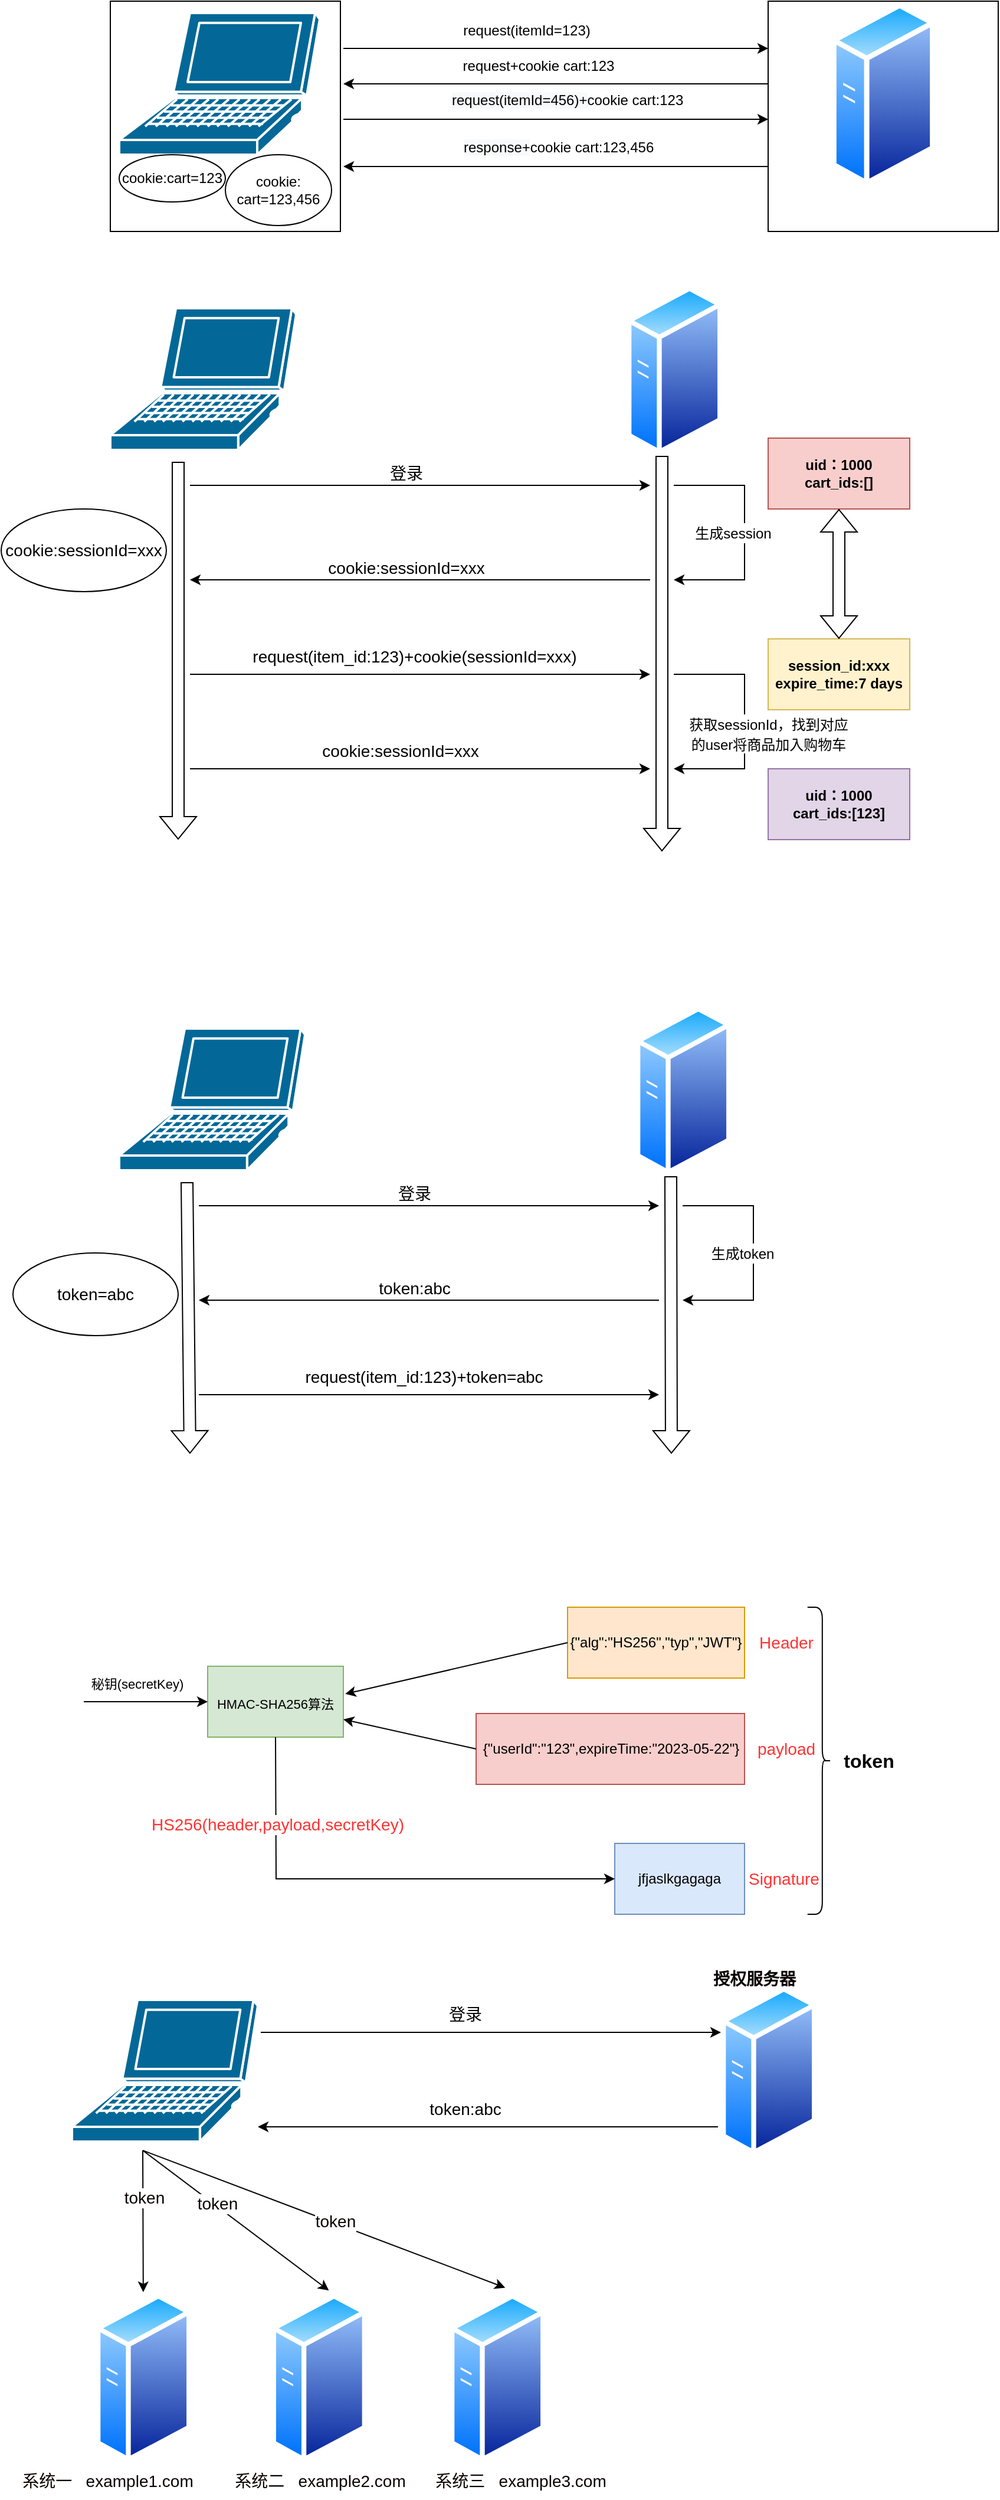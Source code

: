 <mxfile version="20.8.3" type="github">
  <diagram id="AxvfqQBkXuLkjV5kiNy3" name="第 1 页">
    <mxGraphModel dx="1004" dy="581" grid="1" gridSize="10" guides="1" tooltips="1" connect="1" arrows="1" fold="1" page="1" pageScale="1" pageWidth="3300" pageHeight="4681" math="0" shadow="0">
      <root>
        <mxCell id="0" />
        <mxCell id="1" parent="0" />
        <mxCell id="vI8mjSYlIr3I6FUI2Gwt-2" value="" style="whiteSpace=wrap;html=1;aspect=fixed;" parent="1" vertex="1">
          <mxGeometry x="1300" y="110" width="195" height="195" as="geometry" />
        </mxCell>
        <mxCell id="vI8mjSYlIr3I6FUI2Gwt-1" value="" style="whiteSpace=wrap;html=1;aspect=fixed;" parent="1" vertex="1">
          <mxGeometry x="742.5" y="110" width="195" height="195" as="geometry" />
        </mxCell>
        <mxCell id="3f_2mbdI85duninYhN_O-1" value="" style="shape=mxgraph.cisco.computers_and_peripherals.laptop;sketch=0;html=1;pointerEvents=1;dashed=0;fillColor=#036897;strokeColor=#ffffff;strokeWidth=2;verticalLabelPosition=bottom;verticalAlign=top;align=center;outlineConnect=0;" parent="1" vertex="1">
          <mxGeometry x="750" y="120" width="170" height="120" as="geometry" />
        </mxCell>
        <mxCell id="3f_2mbdI85duninYhN_O-2" value="" style="aspect=fixed;perimeter=ellipsePerimeter;html=1;align=center;shadow=0;dashed=0;spacingTop=3;image;image=img/lib/active_directory/generic_server.svg;" parent="1" vertex="1">
          <mxGeometry x="1353.4" y="110" width="88.2" height="157.5" as="geometry" />
        </mxCell>
        <mxCell id="3f_2mbdI85duninYhN_O-3" value="" style="endArrow=classic;html=1;rounded=0;" parent="1" edge="1">
          <mxGeometry relative="1" as="geometry">
            <mxPoint x="940" y="150" as="sourcePoint" />
            <mxPoint x="1300" y="150" as="targetPoint" />
          </mxGeometry>
        </mxCell>
        <mxCell id="3f_2mbdI85duninYhN_O-4" value="" style="endArrow=classic;html=1;rounded=0;" parent="1" edge="1">
          <mxGeometry relative="1" as="geometry">
            <mxPoint x="1300" y="180" as="sourcePoint" />
            <mxPoint x="940" y="180" as="targetPoint" />
          </mxGeometry>
        </mxCell>
        <mxCell id="3f_2mbdI85duninYhN_O-5" value="" style="endArrow=classic;html=1;rounded=0;" parent="1" edge="1">
          <mxGeometry relative="1" as="geometry">
            <mxPoint x="940" y="210" as="sourcePoint" />
            <mxPoint x="1300" y="210" as="targetPoint" />
          </mxGeometry>
        </mxCell>
        <mxCell id="3f_2mbdI85duninYhN_O-6" value="" style="endArrow=classic;html=1;rounded=0;exitX=0;exitY=0.718;exitDx=0;exitDy=0;exitPerimeter=0;" parent="1" source="vI8mjSYlIr3I6FUI2Gwt-2" edge="1">
          <mxGeometry relative="1" as="geometry">
            <mxPoint x="1300" y="260" as="sourcePoint" />
            <mxPoint x="940" y="250" as="targetPoint" />
          </mxGeometry>
        </mxCell>
        <mxCell id="3f_2mbdI85duninYhN_O-7" value="request(itemId=123)" style="text;html=1;align=center;verticalAlign=middle;resizable=0;points=[];autosize=1;strokeColor=none;fillColor=none;" parent="1" vertex="1">
          <mxGeometry x="1030" y="120" width="130" height="30" as="geometry" />
        </mxCell>
        <mxCell id="3f_2mbdI85duninYhN_O-8" value="request+cookie cart:123" style="text;html=1;align=center;verticalAlign=middle;resizable=0;points=[];autosize=1;strokeColor=none;fillColor=none;" parent="1" vertex="1">
          <mxGeometry x="1030" y="150" width="150" height="30" as="geometry" />
        </mxCell>
        <mxCell id="3f_2mbdI85duninYhN_O-9" value="&lt;span style=&quot;color: rgb(0, 0, 0); font-family: Helvetica; font-size: 12px; font-style: normal; font-variant-ligatures: normal; font-variant-caps: normal; font-weight: 400; letter-spacing: normal; orphans: 2; text-align: center; text-indent: 0px; text-transform: none; widows: 2; word-spacing: 0px; -webkit-text-stroke-width: 0px; background-color: rgb(248, 249, 250); text-decoration-thickness: initial; text-decoration-style: initial; text-decoration-color: initial; float: none; display: inline !important;&quot;&gt;request(itemId=456)+&lt;/span&gt;&lt;span style=&quot;text-align: center;&quot;&gt;cookie cart:123&lt;/span&gt;" style="text;whiteSpace=wrap;html=1;" parent="1" vertex="1">
          <mxGeometry x="1030" y="180" width="230" height="40" as="geometry" />
        </mxCell>
        <mxCell id="3f_2mbdI85duninYhN_O-10" value="&lt;span style=&quot;color: rgb(0, 0, 0); font-family: Helvetica; font-size: 12px; font-style: normal; font-variant-ligatures: normal; font-variant-caps: normal; font-weight: 400; letter-spacing: normal; orphans: 2; text-align: center; text-indent: 0px; text-transform: none; widows: 2; word-spacing: 0px; -webkit-text-stroke-width: 0px; background-color: rgb(248, 249, 250); text-decoration-thickness: initial; text-decoration-style: initial; text-decoration-color: initial; float: none; display: inline !important;&quot;&gt;response+&lt;/span&gt;&lt;span style=&quot;text-align: center;&quot;&gt;cookie cart:123,456&lt;/span&gt;" style="text;whiteSpace=wrap;html=1;" parent="1" vertex="1">
          <mxGeometry x="1040" y="220" width="230" height="40" as="geometry" />
        </mxCell>
        <mxCell id="vI8mjSYlIr3I6FUI2Gwt-3" value="cookie:cart=123" style="ellipse;whiteSpace=wrap;html=1;" parent="1" vertex="1">
          <mxGeometry x="750" y="240" width="90" height="40" as="geometry" />
        </mxCell>
        <mxCell id="vI8mjSYlIr3I6FUI2Gwt-4" value="cookie:&lt;br&gt;cart=123,456" style="ellipse;whiteSpace=wrap;html=1;" parent="1" vertex="1">
          <mxGeometry x="840" y="240" width="90" height="60" as="geometry" />
        </mxCell>
        <mxCell id="vI8mjSYlIr3I6FUI2Gwt-5" value="" style="shape=mxgraph.cisco.computers_and_peripherals.laptop;sketch=0;html=1;pointerEvents=1;dashed=0;fillColor=#036897;strokeColor=#ffffff;strokeWidth=2;verticalLabelPosition=bottom;verticalAlign=top;align=center;outlineConnect=0;" parent="1" vertex="1">
          <mxGeometry x="742.5" y="370" width="157.5" height="120" as="geometry" />
        </mxCell>
        <mxCell id="vI8mjSYlIr3I6FUI2Gwt-8" value="" style="aspect=fixed;perimeter=ellipsePerimeter;html=1;align=center;shadow=0;dashed=0;spacingTop=3;image;image=img/lib/active_directory/generic_server.svg;" parent="1" vertex="1">
          <mxGeometry x="1180" y="350" width="81.2" height="145" as="geometry" />
        </mxCell>
        <mxCell id="vI8mjSYlIr3I6FUI2Gwt-9" value="" style="shape=flexArrow;endArrow=classic;html=1;rounded=0;" parent="1" edge="1">
          <mxGeometry width="50" height="50" relative="1" as="geometry">
            <mxPoint x="800" y="500" as="sourcePoint" />
            <mxPoint x="800" y="820" as="targetPoint" />
          </mxGeometry>
        </mxCell>
        <mxCell id="vI8mjSYlIr3I6FUI2Gwt-10" value="" style="shape=flexArrow;endArrow=classic;html=1;rounded=0;" parent="1" edge="1">
          <mxGeometry width="50" height="50" relative="1" as="geometry">
            <mxPoint x="1210" y="495" as="sourcePoint" />
            <mxPoint x="1210" y="830" as="targetPoint" />
          </mxGeometry>
        </mxCell>
        <mxCell id="vI8mjSYlIr3I6FUI2Gwt-11" value="" style="endArrow=classic;html=1;rounded=0;" parent="1" edge="1">
          <mxGeometry width="50" height="50" relative="1" as="geometry">
            <mxPoint x="810" y="520" as="sourcePoint" />
            <mxPoint x="1200" y="520" as="targetPoint" />
          </mxGeometry>
        </mxCell>
        <mxCell id="vI8mjSYlIr3I6FUI2Gwt-12" value="&lt;font style=&quot;font-size: 14px;&quot;&gt;登录&lt;/font&gt;" style="text;html=1;align=center;verticalAlign=middle;resizable=0;points=[];autosize=1;strokeColor=none;fillColor=none;" parent="1" vertex="1">
          <mxGeometry x="967.5" y="495" width="50" height="30" as="geometry" />
        </mxCell>
        <mxCell id="vI8mjSYlIr3I6FUI2Gwt-13" value="&lt;b&gt;uid：1000&lt;br&gt;cart_ids:[]&lt;/b&gt;" style="rounded=0;whiteSpace=wrap;html=1;fillColor=#f8cecc;strokeColor=#b85450;" parent="1" vertex="1">
          <mxGeometry x="1300" y="480" width="120" height="60" as="geometry" />
        </mxCell>
        <mxCell id="vI8mjSYlIr3I6FUI2Gwt-14" value="&lt;b&gt;session_id:xxx&lt;br&gt;expire_time:7 days&lt;/b&gt;" style="rounded=0;whiteSpace=wrap;html=1;fillColor=#fff2cc;strokeColor=#d6b656;" parent="1" vertex="1">
          <mxGeometry x="1300" y="650" width="120" height="60" as="geometry" />
        </mxCell>
        <mxCell id="vI8mjSYlIr3I6FUI2Gwt-15" value="" style="shape=flexArrow;endArrow=classic;startArrow=classic;html=1;rounded=0;exitX=0.5;exitY=0;exitDx=0;exitDy=0;entryX=0.5;entryY=1;entryDx=0;entryDy=0;" parent="1" source="vI8mjSYlIr3I6FUI2Gwt-14" target="vI8mjSYlIr3I6FUI2Gwt-13" edge="1">
          <mxGeometry width="100" height="100" relative="1" as="geometry">
            <mxPoint x="1320" y="670" as="sourcePoint" />
            <mxPoint x="1360" y="560" as="targetPoint" />
          </mxGeometry>
        </mxCell>
        <mxCell id="vI8mjSYlIr3I6FUI2Gwt-16" value="" style="endArrow=classic;html=1;rounded=0;" parent="1" edge="1">
          <mxGeometry width="50" height="50" relative="1" as="geometry">
            <mxPoint x="1200" y="600" as="sourcePoint" />
            <mxPoint x="810" y="600" as="targetPoint" />
          </mxGeometry>
        </mxCell>
        <mxCell id="vI8mjSYlIr3I6FUI2Gwt-17" value="&lt;font style=&quot;font-size: 14px;&quot;&gt;cookie:sessionId=xxx&lt;/font&gt;" style="text;html=1;align=center;verticalAlign=middle;resizable=0;points=[];autosize=1;strokeColor=none;fillColor=none;" parent="1" vertex="1">
          <mxGeometry x="912.5" y="575" width="160" height="30" as="geometry" />
        </mxCell>
        <mxCell id="vI8mjSYlIr3I6FUI2Gwt-18" value="cookie:sessionId=xxx" style="ellipse;whiteSpace=wrap;html=1;fontSize=14;" parent="1" vertex="1">
          <mxGeometry x="650" y="540" width="140" height="70" as="geometry" />
        </mxCell>
        <mxCell id="vI8mjSYlIr3I6FUI2Gwt-19" value="" style="endArrow=classic;html=1;rounded=0;fontSize=14;" parent="1" edge="1">
          <mxGeometry width="50" height="50" relative="1" as="geometry">
            <mxPoint x="810" y="680" as="sourcePoint" />
            <mxPoint x="1200" y="680" as="targetPoint" />
          </mxGeometry>
        </mxCell>
        <mxCell id="vI8mjSYlIr3I6FUI2Gwt-20" value="request(item_id:123)+cookie(sessionId=xxx)" style="text;html=1;align=center;verticalAlign=middle;resizable=0;points=[];autosize=1;strokeColor=none;fillColor=none;fontSize=14;" parent="1" vertex="1">
          <mxGeometry x="850" y="650" width="300" height="30" as="geometry" />
        </mxCell>
        <mxCell id="vI8mjSYlIr3I6FUI2Gwt-22" value="" style="endArrow=classic;html=1;rounded=0;fontSize=14;" parent="1" edge="1">
          <mxGeometry width="50" height="50" relative="1" as="geometry">
            <mxPoint x="1220" y="520" as="sourcePoint" />
            <mxPoint x="1220" y="600" as="targetPoint" />
            <Array as="points">
              <mxPoint x="1280" y="520" />
              <mxPoint x="1280" y="600" />
            </Array>
          </mxGeometry>
        </mxCell>
        <mxCell id="vI8mjSYlIr3I6FUI2Gwt-23" value="&lt;font style=&quot;font-size: 12px;&quot;&gt;生成session&lt;/font&gt;" style="edgeLabel;html=1;align=center;verticalAlign=middle;resizable=0;points=[];fontSize=14;" parent="vI8mjSYlIr3I6FUI2Gwt-22" vertex="1" connectable="0">
          <mxGeometry x="0.182" y="3" relative="1" as="geometry">
            <mxPoint x="-13" y="-18" as="offset" />
          </mxGeometry>
        </mxCell>
        <mxCell id="vI8mjSYlIr3I6FUI2Gwt-25" value="" style="endArrow=classic;html=1;rounded=0;fontSize=14;" parent="1" edge="1">
          <mxGeometry width="50" height="50" relative="1" as="geometry">
            <mxPoint x="810" y="760" as="sourcePoint" />
            <mxPoint x="1200" y="760" as="targetPoint" />
          </mxGeometry>
        </mxCell>
        <mxCell id="vI8mjSYlIr3I6FUI2Gwt-26" value="cookie:sessionId=xxx" style="text;html=1;align=center;verticalAlign=middle;resizable=0;points=[];autosize=1;strokeColor=none;fillColor=none;fontSize=14;" parent="1" vertex="1">
          <mxGeometry x="907.5" y="730" width="160" height="30" as="geometry" />
        </mxCell>
        <mxCell id="vI8mjSYlIr3I6FUI2Gwt-27" value="" style="endArrow=classic;html=1;rounded=0;fontSize=14;" parent="1" edge="1">
          <mxGeometry width="50" height="50" relative="1" as="geometry">
            <mxPoint x="1220" y="680" as="sourcePoint" />
            <mxPoint x="1220" y="760" as="targetPoint" />
            <Array as="points">
              <mxPoint x="1280" y="680" />
              <mxPoint x="1280" y="760" />
            </Array>
          </mxGeometry>
        </mxCell>
        <mxCell id="vI8mjSYlIr3I6FUI2Gwt-28" value="&lt;font style=&quot;font-size: 12px;&quot;&gt;获取sessionId，找到对应&lt;br&gt;的user将商品加入购物车&lt;/font&gt;" style="edgeLabel;html=1;align=center;verticalAlign=middle;resizable=0;points=[];fontSize=14;" parent="vI8mjSYlIr3I6FUI2Gwt-27" vertex="1" connectable="0">
          <mxGeometry x="0.182" y="3" relative="1" as="geometry">
            <mxPoint x="17" y="-8" as="offset" />
          </mxGeometry>
        </mxCell>
        <mxCell id="vI8mjSYlIr3I6FUI2Gwt-29" value="&lt;b style=&quot;border-color: var(--border-color);&quot;&gt;uid：1000&lt;br style=&quot;border-color: var(--border-color);&quot;&gt;cart_ids:[123]&lt;/b&gt;" style="rounded=0;whiteSpace=wrap;html=1;fillColor=#e1d5e7;strokeColor=#9673a6;" parent="1" vertex="1">
          <mxGeometry x="1300" y="760" width="120" height="60" as="geometry" />
        </mxCell>
        <mxCell id="amYC__0B2uBA5p-aFP90-1" value="" style="shape=mxgraph.cisco.computers_and_peripherals.laptop;sketch=0;html=1;pointerEvents=1;dashed=0;fillColor=#036897;strokeColor=#ffffff;strokeWidth=2;verticalLabelPosition=bottom;verticalAlign=top;align=center;outlineConnect=0;" vertex="1" parent="1">
          <mxGeometry x="750" y="980" width="157.5" height="120" as="geometry" />
        </mxCell>
        <mxCell id="amYC__0B2uBA5p-aFP90-2" value="" style="aspect=fixed;perimeter=ellipsePerimeter;html=1;align=center;shadow=0;dashed=0;spacingTop=3;image;image=img/lib/active_directory/generic_server.svg;" vertex="1" parent="1">
          <mxGeometry x="1187.5" y="960" width="81.2" height="145" as="geometry" />
        </mxCell>
        <mxCell id="amYC__0B2uBA5p-aFP90-3" value="" style="shape=flexArrow;endArrow=classic;html=1;rounded=0;" edge="1" parent="1">
          <mxGeometry width="50" height="50" relative="1" as="geometry">
            <mxPoint x="807.5" y="1110" as="sourcePoint" />
            <mxPoint x="810" y="1340" as="targetPoint" />
          </mxGeometry>
        </mxCell>
        <mxCell id="amYC__0B2uBA5p-aFP90-4" value="" style="shape=flexArrow;endArrow=classic;html=1;rounded=0;" edge="1" parent="1">
          <mxGeometry width="50" height="50" relative="1" as="geometry">
            <mxPoint x="1217.5" y="1105" as="sourcePoint" />
            <mxPoint x="1218" y="1340" as="targetPoint" />
          </mxGeometry>
        </mxCell>
        <mxCell id="amYC__0B2uBA5p-aFP90-5" value="" style="endArrow=classic;html=1;rounded=0;" edge="1" parent="1">
          <mxGeometry width="50" height="50" relative="1" as="geometry">
            <mxPoint x="817.5" y="1130" as="sourcePoint" />
            <mxPoint x="1207.5" y="1130" as="targetPoint" />
          </mxGeometry>
        </mxCell>
        <mxCell id="amYC__0B2uBA5p-aFP90-6" value="&lt;font style=&quot;font-size: 14px;&quot;&gt;登录&lt;/font&gt;" style="text;html=1;align=center;verticalAlign=middle;resizable=0;points=[];autosize=1;strokeColor=none;fillColor=none;" vertex="1" parent="1">
          <mxGeometry x="975" y="1105" width="50" height="30" as="geometry" />
        </mxCell>
        <mxCell id="amYC__0B2uBA5p-aFP90-10" value="" style="endArrow=classic;html=1;rounded=0;" edge="1" parent="1">
          <mxGeometry width="50" height="50" relative="1" as="geometry">
            <mxPoint x="1207.5" y="1210" as="sourcePoint" />
            <mxPoint x="817.5" y="1210" as="targetPoint" />
          </mxGeometry>
        </mxCell>
        <mxCell id="amYC__0B2uBA5p-aFP90-11" value="&lt;font style=&quot;font-size: 14px;&quot;&gt;token:abc&lt;/font&gt;" style="text;html=1;align=center;verticalAlign=middle;resizable=0;points=[];autosize=1;strokeColor=none;fillColor=none;" vertex="1" parent="1">
          <mxGeometry x="960" y="1185" width="80" height="30" as="geometry" />
        </mxCell>
        <mxCell id="amYC__0B2uBA5p-aFP90-12" value="" style="endArrow=classic;html=1;rounded=0;fontSize=14;" edge="1" parent="1">
          <mxGeometry width="50" height="50" relative="1" as="geometry">
            <mxPoint x="817.5" y="1290" as="sourcePoint" />
            <mxPoint x="1207.5" y="1290" as="targetPoint" />
          </mxGeometry>
        </mxCell>
        <mxCell id="amYC__0B2uBA5p-aFP90-13" value="request(item_id:123)+token=abc" style="text;html=1;align=center;verticalAlign=middle;resizable=0;points=[];autosize=1;strokeColor=none;fillColor=none;fontSize=14;" vertex="1" parent="1">
          <mxGeometry x="892.5" y="1260" width="230" height="30" as="geometry" />
        </mxCell>
        <mxCell id="amYC__0B2uBA5p-aFP90-14" value="" style="endArrow=classic;html=1;rounded=0;fontSize=14;" edge="1" parent="1">
          <mxGeometry width="50" height="50" relative="1" as="geometry">
            <mxPoint x="1227.5" y="1130" as="sourcePoint" />
            <mxPoint x="1227.5" y="1210" as="targetPoint" />
            <Array as="points">
              <mxPoint x="1287.5" y="1130" />
              <mxPoint x="1287.5" y="1210" />
            </Array>
          </mxGeometry>
        </mxCell>
        <mxCell id="amYC__0B2uBA5p-aFP90-15" value="&lt;font style=&quot;font-size: 12px;&quot;&gt;生成token&lt;/font&gt;" style="edgeLabel;html=1;align=center;verticalAlign=middle;resizable=0;points=[];fontSize=14;" vertex="1" connectable="0" parent="amYC__0B2uBA5p-aFP90-14">
          <mxGeometry x="0.182" y="3" relative="1" as="geometry">
            <mxPoint x="-13" y="-18" as="offset" />
          </mxGeometry>
        </mxCell>
        <mxCell id="amYC__0B2uBA5p-aFP90-24" value="token=abc" style="ellipse;whiteSpace=wrap;html=1;fontSize=14;" vertex="1" parent="1">
          <mxGeometry x="660" y="1170" width="140" height="70" as="geometry" />
        </mxCell>
        <mxCell id="amYC__0B2uBA5p-aFP90-25" value="{&quot;alg&quot;:&quot;HS256&quot;,&quot;typ&quot;,&quot;JWT&quot;}" style="rounded=0;whiteSpace=wrap;html=1;fillColor=#ffe6cc;strokeColor=#d79b00;" vertex="1" parent="1">
          <mxGeometry x="1130" y="1470" width="150" height="60" as="geometry" />
        </mxCell>
        <mxCell id="amYC__0B2uBA5p-aFP90-26" value="jfjaslkgagaga" style="rounded=0;whiteSpace=wrap;html=1;fillColor=#dae8fc;strokeColor=#6c8ebf;" vertex="1" parent="1">
          <mxGeometry x="1170" y="1670" width="110" height="60" as="geometry" />
        </mxCell>
        <mxCell id="amYC__0B2uBA5p-aFP90-27" value="{&quot;userId&quot;:&quot;123&quot;,expireTime:&quot;2023-05-22&quot;}" style="rounded=0;whiteSpace=wrap;html=1;fillColor=#f8cecc;strokeColor=#b85450;" vertex="1" parent="1">
          <mxGeometry x="1052.5" y="1560" width="227.5" height="60" as="geometry" />
        </mxCell>
        <mxCell id="amYC__0B2uBA5p-aFP90-29" value="" style="shape=curlyBracket;whiteSpace=wrap;html=1;rounded=1;flipH=1;labelPosition=right;verticalLabelPosition=middle;align=left;verticalAlign=middle;size=0.375;" vertex="1" parent="1">
          <mxGeometry x="1333.4" y="1470" width="20" height="260" as="geometry" />
        </mxCell>
        <mxCell id="amYC__0B2uBA5p-aFP90-34" value="&lt;font style=&quot;font-size: 16px;&quot;&gt;&lt;b&gt;token&lt;/b&gt;&lt;/font&gt;" style="text;html=1;align=center;verticalAlign=middle;resizable=0;points=[];autosize=1;strokeColor=none;fillColor=none;" vertex="1" parent="1">
          <mxGeometry x="1350" y="1585" width="70" height="30" as="geometry" />
        </mxCell>
        <mxCell id="amYC__0B2uBA5p-aFP90-35" value="&lt;font style=&quot;font-size: 11px;&quot;&gt;HMAC-SHA256算法&lt;/font&gt;" style="rounded=0;whiteSpace=wrap;html=1;fontSize=16;fillColor=#d5e8d4;strokeColor=#82b366;" vertex="1" parent="1">
          <mxGeometry x="825" y="1520" width="115" height="60" as="geometry" />
        </mxCell>
        <mxCell id="amYC__0B2uBA5p-aFP90-36" value="" style="endArrow=classic;html=1;rounded=0;fontSize=11;exitX=0;exitY=0.5;exitDx=0;exitDy=0;entryX=1.014;entryY=0.39;entryDx=0;entryDy=0;entryPerimeter=0;" edge="1" parent="1" source="amYC__0B2uBA5p-aFP90-25" target="amYC__0B2uBA5p-aFP90-35">
          <mxGeometry width="50" height="50" relative="1" as="geometry">
            <mxPoint x="980" y="1500" as="sourcePoint" />
            <mxPoint x="1030" y="1450" as="targetPoint" />
          </mxGeometry>
        </mxCell>
        <mxCell id="amYC__0B2uBA5p-aFP90-37" value="" style="endArrow=classic;html=1;rounded=0;fontSize=11;exitX=0;exitY=0.5;exitDx=0;exitDy=0;entryX=1;entryY=0.75;entryDx=0;entryDy=0;" edge="1" parent="1" source="amYC__0B2uBA5p-aFP90-27" target="amYC__0B2uBA5p-aFP90-35">
          <mxGeometry width="50" height="50" relative="1" as="geometry">
            <mxPoint x="950" y="1630" as="sourcePoint" />
            <mxPoint x="940" y="1550" as="targetPoint" />
          </mxGeometry>
        </mxCell>
        <mxCell id="amYC__0B2uBA5p-aFP90-38" value="" style="endArrow=classic;html=1;rounded=0;fontSize=11;entryX=0;entryY=0.5;entryDx=0;entryDy=0;" edge="1" parent="1" target="amYC__0B2uBA5p-aFP90-35">
          <mxGeometry width="50" height="50" relative="1" as="geometry">
            <mxPoint x="720" y="1550" as="sourcePoint" />
            <mxPoint x="770" y="1540" as="targetPoint" />
          </mxGeometry>
        </mxCell>
        <mxCell id="amYC__0B2uBA5p-aFP90-39" value="秘钥(secretKey)" style="text;html=1;align=center;verticalAlign=middle;resizable=0;points=[];autosize=1;strokeColor=none;fillColor=none;fontSize=11;" vertex="1" parent="1">
          <mxGeometry x="710" y="1520" width="110" height="30" as="geometry" />
        </mxCell>
        <mxCell id="amYC__0B2uBA5p-aFP90-40" value="" style="endArrow=classic;html=1;rounded=0;fontSize=11;exitX=0.5;exitY=1;exitDx=0;exitDy=0;entryX=0;entryY=0.5;entryDx=0;entryDy=0;" edge="1" parent="1" source="amYC__0B2uBA5p-aFP90-35" target="amYC__0B2uBA5p-aFP90-26">
          <mxGeometry width="50" height="50" relative="1" as="geometry">
            <mxPoint x="910" y="1680" as="sourcePoint" />
            <mxPoint x="960" y="1630" as="targetPoint" />
            <Array as="points">
              <mxPoint x="883" y="1700" />
            </Array>
          </mxGeometry>
        </mxCell>
        <mxCell id="amYC__0B2uBA5p-aFP90-41" value="&lt;font color=&quot;#ff3333&quot; style=&quot;font-size: 14px;&quot;&gt;HS256(header,payload,secretKey)&lt;/font&gt;" style="edgeLabel;html=1;align=center;verticalAlign=middle;resizable=0;points=[];fontSize=11;" vertex="1" connectable="0" parent="amYC__0B2uBA5p-aFP90-40">
          <mxGeometry x="-0.636" y="1" relative="1" as="geometry">
            <mxPoint as="offset" />
          </mxGeometry>
        </mxCell>
        <mxCell id="amYC__0B2uBA5p-aFP90-42" value="Header" style="text;html=1;align=center;verticalAlign=middle;resizable=0;points=[];autosize=1;strokeColor=none;fillColor=none;fontSize=14;fontColor=#FF3333;" vertex="1" parent="1">
          <mxGeometry x="1280" y="1485" width="70" height="30" as="geometry" />
        </mxCell>
        <mxCell id="amYC__0B2uBA5p-aFP90-43" value="payload" style="text;html=1;align=center;verticalAlign=middle;resizable=0;points=[];autosize=1;strokeColor=none;fillColor=none;fontSize=14;fontColor=#FF3333;" vertex="1" parent="1">
          <mxGeometry x="1280" y="1575" width="70" height="30" as="geometry" />
        </mxCell>
        <mxCell id="amYC__0B2uBA5p-aFP90-44" value="Signature" style="text;html=1;align=center;verticalAlign=middle;resizable=0;points=[];autosize=1;strokeColor=none;fillColor=none;fontSize=14;fontColor=#FF3333;" vertex="1" parent="1">
          <mxGeometry x="1273.4" y="1685" width="80" height="30" as="geometry" />
        </mxCell>
        <mxCell id="amYC__0B2uBA5p-aFP90-45" value="" style="shape=mxgraph.cisco.computers_and_peripherals.laptop;sketch=0;html=1;pointerEvents=1;dashed=0;fillColor=#036897;strokeColor=#ffffff;strokeWidth=2;verticalLabelPosition=bottom;verticalAlign=top;align=center;outlineConnect=0;" vertex="1" parent="1">
          <mxGeometry x="710" y="1802.5" width="157.5" height="120" as="geometry" />
        </mxCell>
        <mxCell id="amYC__0B2uBA5p-aFP90-46" value="" style="aspect=fixed;perimeter=ellipsePerimeter;html=1;align=center;shadow=0;dashed=0;spacingTop=3;image;image=img/lib/active_directory/generic_server.svg;" vertex="1" parent="1">
          <mxGeometry x="1260" y="1790" width="81.2" height="145" as="geometry" />
        </mxCell>
        <mxCell id="amYC__0B2uBA5p-aFP90-49" value="" style="endArrow=classic;html=1;rounded=0;" edge="1" parent="1">
          <mxGeometry width="50" height="50" relative="1" as="geometry">
            <mxPoint x="870" y="1830" as="sourcePoint" />
            <mxPoint x="1260" y="1830" as="targetPoint" />
          </mxGeometry>
        </mxCell>
        <mxCell id="amYC__0B2uBA5p-aFP90-50" value="&lt;font style=&quot;font-size: 14px;&quot;&gt;登录&lt;/font&gt;" style="text;html=1;align=center;verticalAlign=middle;resizable=0;points=[];autosize=1;strokeColor=none;fillColor=none;" vertex="1" parent="1">
          <mxGeometry x="1017.5" y="1800" width="50" height="30" as="geometry" />
        </mxCell>
        <mxCell id="amYC__0B2uBA5p-aFP90-51" value="" style="endArrow=classic;html=1;rounded=0;" edge="1" parent="1">
          <mxGeometry width="50" height="50" relative="1" as="geometry">
            <mxPoint x="1257.5" y="1910" as="sourcePoint" />
            <mxPoint x="867.5" y="1910" as="targetPoint" />
          </mxGeometry>
        </mxCell>
        <mxCell id="amYC__0B2uBA5p-aFP90-52" value="&lt;font style=&quot;font-size: 14px;&quot;&gt;token:abc&lt;/font&gt;" style="text;html=1;align=center;verticalAlign=middle;resizable=0;points=[];autosize=1;strokeColor=none;fillColor=none;" vertex="1" parent="1">
          <mxGeometry x="1002.5" y="1880" width="80" height="30" as="geometry" />
        </mxCell>
        <mxCell id="amYC__0B2uBA5p-aFP90-53" value="" style="endArrow=classic;html=1;rounded=0;fontSize=14;exitX=0.381;exitY=1.063;exitDx=0;exitDy=0;exitPerimeter=0;" edge="1" parent="1" source="amYC__0B2uBA5p-aFP90-45" target="amYC__0B2uBA5p-aFP90-61">
          <mxGeometry width="50" height="50" relative="1" as="geometry">
            <mxPoint x="820" y="1950" as="sourcePoint" />
            <mxPoint x="1234" y="2120" as="targetPoint" />
          </mxGeometry>
        </mxCell>
        <mxCell id="amYC__0B2uBA5p-aFP90-64" value="token" style="edgeLabel;html=1;align=center;verticalAlign=middle;resizable=0;points=[];fontSize=14;fontColor=#0a0000;" vertex="1" connectable="0" parent="amYC__0B2uBA5p-aFP90-53">
          <mxGeometry x="-0.334" y="1" relative="1" as="geometry">
            <mxPoint as="offset" />
          </mxGeometry>
        </mxCell>
        <mxCell id="amYC__0B2uBA5p-aFP90-58" value="&lt;font color=&quot;#0a0000&quot;&gt;&lt;b&gt;授权服务器&lt;/b&gt;&lt;/font&gt;" style="text;html=1;align=center;verticalAlign=middle;resizable=0;points=[];autosize=1;strokeColor=none;fillColor=none;fontSize=14;fontColor=#FF3333;" vertex="1" parent="1">
          <mxGeometry x="1243.4" y="1770" width="90" height="30" as="geometry" />
        </mxCell>
        <mxCell id="amYC__0B2uBA5p-aFP90-59" value="" style="aspect=fixed;perimeter=ellipsePerimeter;html=1;align=center;shadow=0;dashed=0;spacingTop=3;image;image=img/lib/active_directory/generic_server.svg;" vertex="1" parent="1">
          <mxGeometry x="1030.0" y="2050" width="81.2" height="145" as="geometry" />
        </mxCell>
        <mxCell id="amYC__0B2uBA5p-aFP90-60" value="" style="aspect=fixed;perimeter=ellipsePerimeter;html=1;align=center;shadow=0;dashed=0;spacingTop=3;image;image=img/lib/active_directory/generic_server.svg;" vertex="1" parent="1">
          <mxGeometry x="878.8" y="2050" width="81.2" height="145" as="geometry" />
        </mxCell>
        <mxCell id="amYC__0B2uBA5p-aFP90-61" value="" style="aspect=fixed;perimeter=ellipsePerimeter;html=1;align=center;shadow=0;dashed=0;spacingTop=3;image;image=img/lib/active_directory/generic_server.svg;" vertex="1" parent="1">
          <mxGeometry x="730" y="2050" width="81.2" height="145" as="geometry" />
        </mxCell>
        <mxCell id="amYC__0B2uBA5p-aFP90-62" value="" style="endArrow=classic;html=1;rounded=0;fontSize=14;entryX=0.602;entryY=-0.01;entryDx=0;entryDy=0;entryPerimeter=0;" edge="1" parent="1" target="amYC__0B2uBA5p-aFP90-60">
          <mxGeometry width="50" height="50" relative="1" as="geometry">
            <mxPoint x="770" y="1930" as="sourcePoint" />
            <mxPoint x="780.6" y="2060" as="targetPoint" />
          </mxGeometry>
        </mxCell>
        <mxCell id="amYC__0B2uBA5p-aFP90-65" value="token" style="edgeLabel;html=1;align=center;verticalAlign=middle;resizable=0;points=[];fontSize=14;fontColor=#0a0000;" vertex="1" connectable="0" parent="amYC__0B2uBA5p-aFP90-62">
          <mxGeometry x="-0.219" y="2" relative="1" as="geometry">
            <mxPoint as="offset" />
          </mxGeometry>
        </mxCell>
        <mxCell id="amYC__0B2uBA5p-aFP90-63" value="" style="endArrow=classic;html=1;rounded=0;fontSize=14;entryX=0.581;entryY=-0.026;entryDx=0;entryDy=0;entryPerimeter=0;" edge="1" parent="1" target="amYC__0B2uBA5p-aFP90-59">
          <mxGeometry width="50" height="50" relative="1" as="geometry">
            <mxPoint x="770" y="1930" as="sourcePoint" />
            <mxPoint x="790.6" y="2070" as="targetPoint" />
          </mxGeometry>
        </mxCell>
        <mxCell id="amYC__0B2uBA5p-aFP90-66" value="token" style="edgeLabel;html=1;align=center;verticalAlign=middle;resizable=0;points=[];fontSize=14;fontColor=#0a0000;" vertex="1" connectable="0" parent="amYC__0B2uBA5p-aFP90-63">
          <mxGeometry x="0.053" y="2" relative="1" as="geometry">
            <mxPoint as="offset" />
          </mxGeometry>
        </mxCell>
        <mxCell id="amYC__0B2uBA5p-aFP90-67" value="系统一&amp;nbsp; &amp;nbsp;example1.com" style="text;html=1;align=center;verticalAlign=middle;resizable=0;points=[];autosize=1;strokeColor=none;fillColor=none;fontSize=14;fontColor=#0a0000;" vertex="1" parent="1">
          <mxGeometry x="655" y="2195" width="170" height="30" as="geometry" />
        </mxCell>
        <mxCell id="amYC__0B2uBA5p-aFP90-68" value="系统二&amp;nbsp; &amp;nbsp;example2.com" style="text;html=1;align=center;verticalAlign=middle;resizable=0;points=[];autosize=1;strokeColor=none;fillColor=none;fontSize=14;fontColor=#0a0000;" vertex="1" parent="1">
          <mxGeometry x="835" y="2195" width="170" height="30" as="geometry" />
        </mxCell>
        <mxCell id="amYC__0B2uBA5p-aFP90-69" value="系统三&amp;nbsp; &amp;nbsp;example3.com" style="text;html=1;align=center;verticalAlign=middle;resizable=0;points=[];autosize=1;strokeColor=none;fillColor=none;fontSize=14;fontColor=#0a0000;" vertex="1" parent="1">
          <mxGeometry x="1005" y="2195" width="170" height="30" as="geometry" />
        </mxCell>
      </root>
    </mxGraphModel>
  </diagram>
</mxfile>
